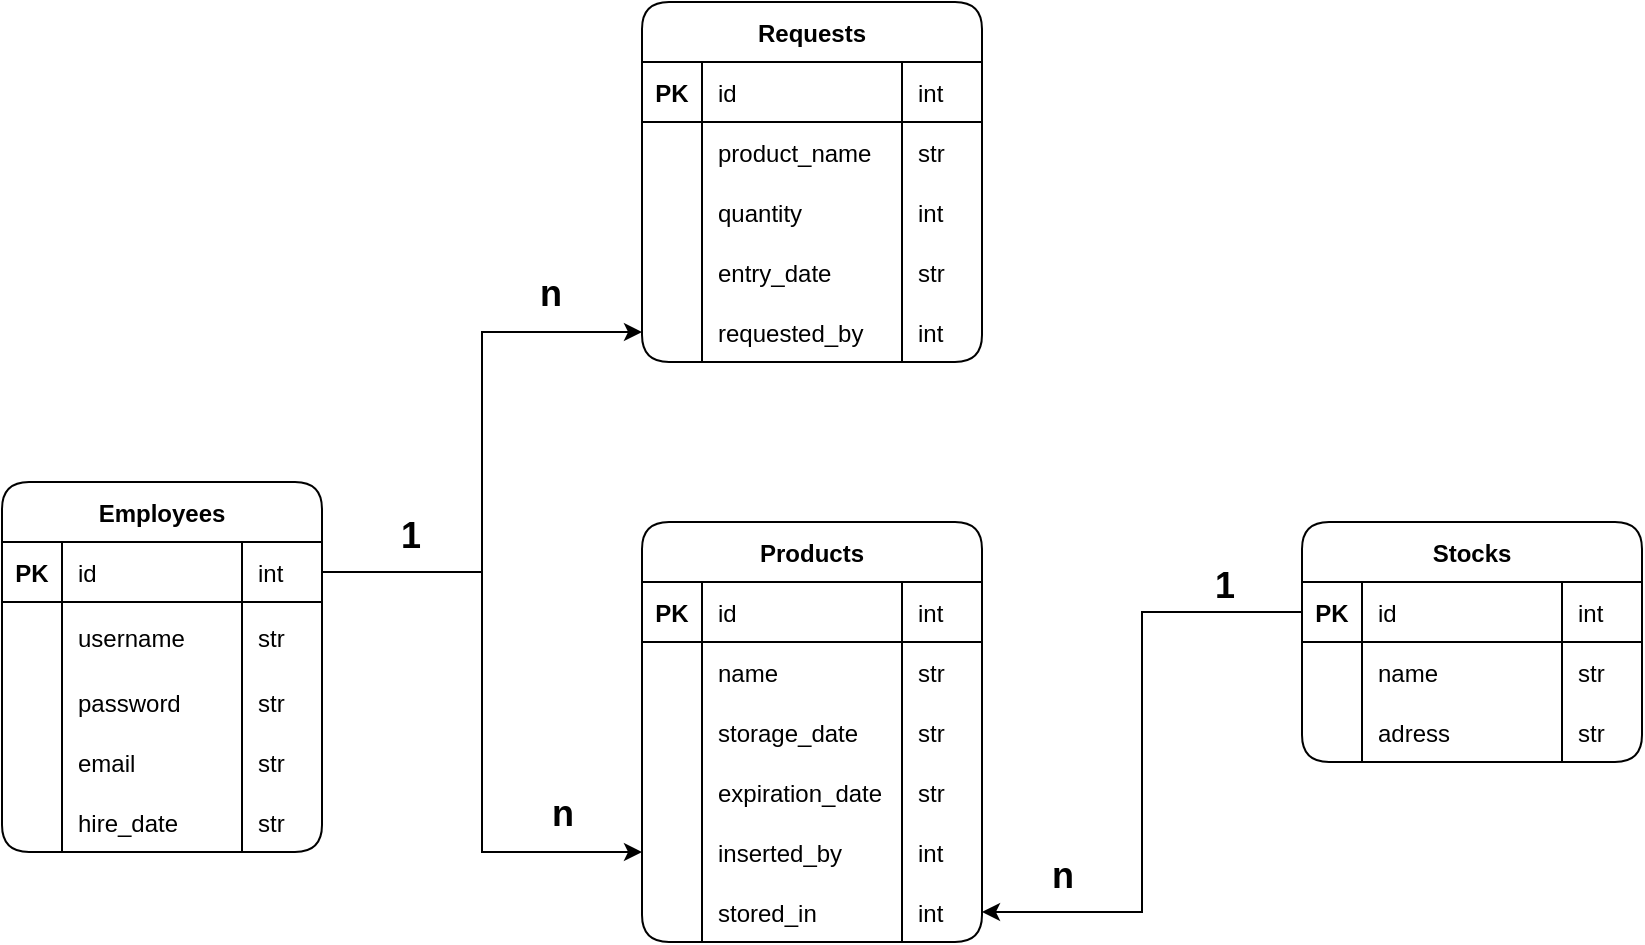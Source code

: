 <mxfile version="20.7.4" type="device"><diagram id="k0z7paFGY-lcsQ4UyNpp" name="Página-1"><mxGraphModel dx="941" dy="478" grid="1" gridSize="10" guides="1" tooltips="1" connect="1" arrows="1" fold="1" page="1" pageScale="1" pageWidth="1169" pageHeight="827" math="0" shadow="0"><root><mxCell id="0"/><mxCell id="1" parent="0"/><mxCell id="1_uh0PU2i1sim4Tww3xW-1" value="Employees" style="shape=table;startSize=30;container=1;collapsible=1;childLayout=tableLayout;fixedRows=1;rowLines=0;fontStyle=1;align=center;resizeLast=1;perimeterSpacing=0;strokeWidth=1;rounded=1;swimlaneFillColor=default;fillStyle=auto;" parent="1" vertex="1"><mxGeometry x="40" y="280" width="160" height="185" as="geometry"><mxRectangle x="40" y="40" width="100" height="30" as="alternateBounds"/></mxGeometry></mxCell><mxCell id="1_uh0PU2i1sim4Tww3xW-2" value="" style="shape=tableRow;horizontal=0;startSize=0;swimlaneHead=0;swimlaneBody=0;fillColor=none;collapsible=0;dropTarget=0;points=[[0,0.5],[1,0.5]];portConstraint=eastwest;top=0;left=0;right=0;bottom=1;" parent="1_uh0PU2i1sim4Tww3xW-1" vertex="1"><mxGeometry y="30" width="160" height="30" as="geometry"/></mxCell><mxCell id="1_uh0PU2i1sim4Tww3xW-3" value="PK" style="shape=partialRectangle;connectable=0;fillColor=none;top=0;left=0;bottom=0;right=0;fontStyle=1;overflow=hidden;" parent="1_uh0PU2i1sim4Tww3xW-2" vertex="1"><mxGeometry width="30" height="30" as="geometry"><mxRectangle width="30" height="30" as="alternateBounds"/></mxGeometry></mxCell><mxCell id="1_uh0PU2i1sim4Tww3xW-4" value="id" style="shape=partialRectangle;connectable=0;fillColor=none;top=0;left=0;bottom=0;right=0;align=left;spacingLeft=6;fontStyle=0;overflow=hidden;" parent="1_uh0PU2i1sim4Tww3xW-2" vertex="1"><mxGeometry x="30" width="90" height="30" as="geometry"><mxRectangle width="90" height="30" as="alternateBounds"/></mxGeometry></mxCell><mxCell id="dFp6CGt2sqLrjyp1_Fbe-34" value="int" style="shape=partialRectangle;connectable=0;fillColor=none;top=0;left=0;bottom=0;right=0;align=left;spacingLeft=6;fontStyle=0;overflow=hidden;" vertex="1" parent="1_uh0PU2i1sim4Tww3xW-2"><mxGeometry x="120" width="40" height="30" as="geometry"><mxRectangle width="40" height="30" as="alternateBounds"/></mxGeometry></mxCell><mxCell id="1_uh0PU2i1sim4Tww3xW-5" value="" style="shape=tableRow;horizontal=0;startSize=0;swimlaneHead=0;swimlaneBody=0;fillColor=none;collapsible=0;dropTarget=0;points=[[0,0.5],[1,0.5]];portConstraint=eastwest;top=0;left=0;right=0;bottom=0;" parent="1_uh0PU2i1sim4Tww3xW-1" vertex="1"><mxGeometry y="60" width="160" height="35" as="geometry"/></mxCell><mxCell id="1_uh0PU2i1sim4Tww3xW-6" value="" style="shape=partialRectangle;connectable=0;fillColor=none;top=0;left=0;bottom=0;right=0;editable=1;overflow=hidden;" parent="1_uh0PU2i1sim4Tww3xW-5" vertex="1"><mxGeometry width="30" height="35" as="geometry"><mxRectangle width="30" height="35" as="alternateBounds"/></mxGeometry></mxCell><mxCell id="1_uh0PU2i1sim4Tww3xW-7" value="username" style="shape=partialRectangle;connectable=0;fillColor=none;top=0;left=0;bottom=0;right=0;align=left;spacingLeft=6;overflow=hidden;" parent="1_uh0PU2i1sim4Tww3xW-5" vertex="1"><mxGeometry x="30" width="90" height="35" as="geometry"><mxRectangle width="90" height="35" as="alternateBounds"/></mxGeometry></mxCell><mxCell id="dFp6CGt2sqLrjyp1_Fbe-35" value="str" style="shape=partialRectangle;connectable=0;fillColor=none;top=0;left=0;bottom=0;right=0;align=left;spacingLeft=6;overflow=hidden;" vertex="1" parent="1_uh0PU2i1sim4Tww3xW-5"><mxGeometry x="120" width="40" height="35" as="geometry"><mxRectangle width="40" height="35" as="alternateBounds"/></mxGeometry></mxCell><mxCell id="dFp6CGt2sqLrjyp1_Fbe-83" style="shape=tableRow;horizontal=0;startSize=0;swimlaneHead=0;swimlaneBody=0;fillColor=none;collapsible=0;dropTarget=0;points=[[0,0.5],[1,0.5]];portConstraint=eastwest;top=0;left=0;right=0;bottom=0;" vertex="1" parent="1_uh0PU2i1sim4Tww3xW-1"><mxGeometry y="95" width="160" height="30" as="geometry"/></mxCell><mxCell id="dFp6CGt2sqLrjyp1_Fbe-84" style="shape=partialRectangle;connectable=0;fillColor=none;top=0;left=0;bottom=0;right=0;editable=1;overflow=hidden;" vertex="1" parent="dFp6CGt2sqLrjyp1_Fbe-83"><mxGeometry width="30" height="30" as="geometry"><mxRectangle width="30" height="30" as="alternateBounds"/></mxGeometry></mxCell><mxCell id="dFp6CGt2sqLrjyp1_Fbe-85" value="password" style="shape=partialRectangle;connectable=0;fillColor=none;top=0;left=0;bottom=0;right=0;align=left;spacingLeft=6;overflow=hidden;" vertex="1" parent="dFp6CGt2sqLrjyp1_Fbe-83"><mxGeometry x="30" width="90" height="30" as="geometry"><mxRectangle width="90" height="30" as="alternateBounds"/></mxGeometry></mxCell><mxCell id="dFp6CGt2sqLrjyp1_Fbe-86" value="str" style="shape=partialRectangle;connectable=0;fillColor=none;top=0;left=0;bottom=0;right=0;align=left;spacingLeft=6;overflow=hidden;" vertex="1" parent="dFp6CGt2sqLrjyp1_Fbe-83"><mxGeometry x="120" width="40" height="30" as="geometry"><mxRectangle width="40" height="30" as="alternateBounds"/></mxGeometry></mxCell><mxCell id="1_uh0PU2i1sim4Tww3xW-8" value="" style="shape=tableRow;horizontal=0;startSize=0;swimlaneHead=0;swimlaneBody=0;fillColor=none;collapsible=0;dropTarget=0;points=[[0,0.5],[1,0.5]];portConstraint=eastwest;top=0;left=0;right=0;bottom=0;" parent="1_uh0PU2i1sim4Tww3xW-1" vertex="1"><mxGeometry y="125" width="160" height="30" as="geometry"/></mxCell><mxCell id="1_uh0PU2i1sim4Tww3xW-9" value="" style="shape=partialRectangle;connectable=0;fillColor=none;top=0;left=0;bottom=0;right=0;editable=1;overflow=hidden;" parent="1_uh0PU2i1sim4Tww3xW-8" vertex="1"><mxGeometry width="30" height="30" as="geometry"><mxRectangle width="30" height="30" as="alternateBounds"/></mxGeometry></mxCell><mxCell id="1_uh0PU2i1sim4Tww3xW-10" value="email" style="shape=partialRectangle;connectable=0;fillColor=none;top=0;left=0;bottom=0;right=0;align=left;spacingLeft=6;overflow=hidden;" parent="1_uh0PU2i1sim4Tww3xW-8" vertex="1"><mxGeometry x="30" width="90" height="30" as="geometry"><mxRectangle width="90" height="30" as="alternateBounds"/></mxGeometry></mxCell><mxCell id="dFp6CGt2sqLrjyp1_Fbe-36" value="str" style="shape=partialRectangle;connectable=0;fillColor=none;top=0;left=0;bottom=0;right=0;align=left;spacingLeft=6;overflow=hidden;" vertex="1" parent="1_uh0PU2i1sim4Tww3xW-8"><mxGeometry x="120" width="40" height="30" as="geometry"><mxRectangle width="40" height="30" as="alternateBounds"/></mxGeometry></mxCell><mxCell id="ZJEOTEIvEuEQgPhWxsTm-1" style="shape=tableRow;horizontal=0;startSize=0;swimlaneHead=0;swimlaneBody=0;fillColor=none;collapsible=0;dropTarget=0;points=[[0,0.5],[1,0.5]];portConstraint=eastwest;top=0;left=0;right=0;bottom=0;" parent="1_uh0PU2i1sim4Tww3xW-1" vertex="1"><mxGeometry y="155" width="160" height="30" as="geometry"/></mxCell><mxCell id="ZJEOTEIvEuEQgPhWxsTm-2" style="shape=partialRectangle;connectable=0;fillColor=none;top=0;left=0;bottom=0;right=0;editable=1;overflow=hidden;" parent="ZJEOTEIvEuEQgPhWxsTm-1" vertex="1"><mxGeometry width="30" height="30" as="geometry"><mxRectangle width="30" height="30" as="alternateBounds"/></mxGeometry></mxCell><mxCell id="ZJEOTEIvEuEQgPhWxsTm-3" value="hire_date" style="shape=partialRectangle;connectable=0;fillColor=none;top=0;left=0;bottom=0;right=0;align=left;spacingLeft=6;overflow=hidden;" parent="ZJEOTEIvEuEQgPhWxsTm-1" vertex="1"><mxGeometry x="30" width="90" height="30" as="geometry"><mxRectangle width="90" height="30" as="alternateBounds"/></mxGeometry></mxCell><mxCell id="dFp6CGt2sqLrjyp1_Fbe-37" value="str" style="shape=partialRectangle;connectable=0;fillColor=none;top=0;left=0;bottom=0;right=0;align=left;spacingLeft=6;overflow=hidden;" vertex="1" parent="ZJEOTEIvEuEQgPhWxsTm-1"><mxGeometry x="120" width="40" height="30" as="geometry"><mxRectangle width="40" height="30" as="alternateBounds"/></mxGeometry></mxCell><mxCell id="1_uh0PU2i1sim4Tww3xW-14" value="Products" style="shape=table;startSize=30;container=1;collapsible=1;childLayout=tableLayout;fixedRows=1;rowLines=0;fontStyle=1;align=center;resizeLast=1;rounded=1;shadow=0;gradientColor=none;swimlaneFillColor=default;" parent="1" vertex="1"><mxGeometry x="360" y="300" width="170" height="210" as="geometry"><mxRectangle x="40" y="190" width="90" height="30" as="alternateBounds"/></mxGeometry></mxCell><mxCell id="1_uh0PU2i1sim4Tww3xW-15" value="" style="shape=tableRow;horizontal=0;startSize=0;swimlaneHead=0;swimlaneBody=0;fillColor=none;collapsible=0;dropTarget=0;points=[[0,0.5],[1,0.5]];portConstraint=eastwest;top=0;left=0;right=0;bottom=1;" parent="1_uh0PU2i1sim4Tww3xW-14" vertex="1"><mxGeometry y="30" width="170" height="30" as="geometry"/></mxCell><mxCell id="1_uh0PU2i1sim4Tww3xW-16" value="PK" style="shape=partialRectangle;connectable=0;fillColor=none;top=0;left=0;bottom=0;right=0;fontStyle=1;overflow=hidden;" parent="1_uh0PU2i1sim4Tww3xW-15" vertex="1"><mxGeometry width="30" height="30" as="geometry"><mxRectangle width="30" height="30" as="alternateBounds"/></mxGeometry></mxCell><mxCell id="1_uh0PU2i1sim4Tww3xW-17" value="id" style="shape=partialRectangle;connectable=0;fillColor=none;top=0;left=0;bottom=0;right=0;align=left;spacingLeft=6;fontStyle=0;overflow=hidden;" parent="1_uh0PU2i1sim4Tww3xW-15" vertex="1"><mxGeometry x="30" width="100" height="30" as="geometry"><mxRectangle width="100" height="30" as="alternateBounds"/></mxGeometry></mxCell><mxCell id="dFp6CGt2sqLrjyp1_Fbe-38" value="int" style="shape=partialRectangle;connectable=0;fillColor=none;top=0;left=0;bottom=0;right=0;align=left;spacingLeft=6;fontStyle=0;overflow=hidden;" vertex="1" parent="1_uh0PU2i1sim4Tww3xW-15"><mxGeometry x="130" width="40" height="30" as="geometry"><mxRectangle width="40" height="30" as="alternateBounds"/></mxGeometry></mxCell><mxCell id="1_uh0PU2i1sim4Tww3xW-18" value="" style="shape=tableRow;horizontal=0;startSize=0;swimlaneHead=0;swimlaneBody=0;fillColor=none;collapsible=0;dropTarget=0;points=[[0,0.5],[1,0.5]];portConstraint=eastwest;top=0;left=0;right=0;bottom=0;" parent="1_uh0PU2i1sim4Tww3xW-14" vertex="1"><mxGeometry y="60" width="170" height="30" as="geometry"/></mxCell><mxCell id="1_uh0PU2i1sim4Tww3xW-19" value="" style="shape=partialRectangle;connectable=0;fillColor=none;top=0;left=0;bottom=0;right=0;editable=1;overflow=hidden;" parent="1_uh0PU2i1sim4Tww3xW-18" vertex="1"><mxGeometry width="30" height="30" as="geometry"><mxRectangle width="30" height="30" as="alternateBounds"/></mxGeometry></mxCell><mxCell id="1_uh0PU2i1sim4Tww3xW-20" value="name" style="shape=partialRectangle;connectable=0;fillColor=none;top=0;left=0;bottom=0;right=0;align=left;spacingLeft=6;overflow=hidden;" parent="1_uh0PU2i1sim4Tww3xW-18" vertex="1"><mxGeometry x="30" width="100" height="30" as="geometry"><mxRectangle width="100" height="30" as="alternateBounds"/></mxGeometry></mxCell><mxCell id="dFp6CGt2sqLrjyp1_Fbe-39" value="str" style="shape=partialRectangle;connectable=0;fillColor=none;top=0;left=0;bottom=0;right=0;align=left;spacingLeft=6;overflow=hidden;" vertex="1" parent="1_uh0PU2i1sim4Tww3xW-18"><mxGeometry x="130" width="40" height="30" as="geometry"><mxRectangle width="40" height="30" as="alternateBounds"/></mxGeometry></mxCell><mxCell id="ZJEOTEIvEuEQgPhWxsTm-4" style="shape=tableRow;horizontal=0;startSize=0;swimlaneHead=0;swimlaneBody=0;fillColor=none;collapsible=0;dropTarget=0;points=[[0,0.5],[1,0.5]];portConstraint=eastwest;top=0;left=0;right=0;bottom=0;" parent="1_uh0PU2i1sim4Tww3xW-14" vertex="1"><mxGeometry y="90" width="170" height="30" as="geometry"/></mxCell><mxCell id="ZJEOTEIvEuEQgPhWxsTm-5" style="shape=partialRectangle;connectable=0;fillColor=none;top=0;left=0;bottom=0;right=0;editable=1;overflow=hidden;" parent="ZJEOTEIvEuEQgPhWxsTm-4" vertex="1"><mxGeometry width="30" height="30" as="geometry"><mxRectangle width="30" height="30" as="alternateBounds"/></mxGeometry></mxCell><mxCell id="ZJEOTEIvEuEQgPhWxsTm-6" value="storage_date" style="shape=partialRectangle;connectable=0;fillColor=none;top=0;left=0;bottom=0;right=0;align=left;spacingLeft=6;overflow=hidden;" parent="ZJEOTEIvEuEQgPhWxsTm-4" vertex="1"><mxGeometry x="30" width="100" height="30" as="geometry"><mxRectangle width="100" height="30" as="alternateBounds"/></mxGeometry></mxCell><mxCell id="dFp6CGt2sqLrjyp1_Fbe-40" value="str" style="shape=partialRectangle;connectable=0;fillColor=none;top=0;left=0;bottom=0;right=0;align=left;spacingLeft=6;overflow=hidden;" vertex="1" parent="ZJEOTEIvEuEQgPhWxsTm-4"><mxGeometry x="130" width="40" height="30" as="geometry"><mxRectangle width="40" height="30" as="alternateBounds"/></mxGeometry></mxCell><mxCell id="ZJEOTEIvEuEQgPhWxsTm-7" style="shape=tableRow;horizontal=0;startSize=0;swimlaneHead=0;swimlaneBody=0;fillColor=none;collapsible=0;dropTarget=0;points=[[0,0.5],[1,0.5]];portConstraint=eastwest;top=0;left=0;right=0;bottom=0;" parent="1_uh0PU2i1sim4Tww3xW-14" vertex="1"><mxGeometry y="120" width="170" height="30" as="geometry"/></mxCell><mxCell id="ZJEOTEIvEuEQgPhWxsTm-8" style="shape=partialRectangle;connectable=0;fillColor=none;top=0;left=0;bottom=0;right=0;editable=1;overflow=hidden;" parent="ZJEOTEIvEuEQgPhWxsTm-7" vertex="1"><mxGeometry width="30" height="30" as="geometry"><mxRectangle width="30" height="30" as="alternateBounds"/></mxGeometry></mxCell><mxCell id="ZJEOTEIvEuEQgPhWxsTm-9" value="expiration_date" style="shape=partialRectangle;connectable=0;fillColor=none;top=0;left=0;bottom=0;right=0;align=left;spacingLeft=6;overflow=hidden;" parent="ZJEOTEIvEuEQgPhWxsTm-7" vertex="1"><mxGeometry x="30" width="100" height="30" as="geometry"><mxRectangle width="100" height="30" as="alternateBounds"/></mxGeometry></mxCell><mxCell id="dFp6CGt2sqLrjyp1_Fbe-41" value="str" style="shape=partialRectangle;connectable=0;fillColor=none;top=0;left=0;bottom=0;right=0;align=left;spacingLeft=6;overflow=hidden;" vertex="1" parent="ZJEOTEIvEuEQgPhWxsTm-7"><mxGeometry x="130" width="40" height="30" as="geometry"><mxRectangle width="40" height="30" as="alternateBounds"/></mxGeometry></mxCell><mxCell id="dFp6CGt2sqLrjyp1_Fbe-1" style="shape=tableRow;horizontal=0;startSize=0;swimlaneHead=0;swimlaneBody=0;fillColor=none;collapsible=0;dropTarget=0;points=[[0,0.5],[1,0.5]];portConstraint=eastwest;top=0;left=0;right=0;bottom=0;" vertex="1" parent="1_uh0PU2i1sim4Tww3xW-14"><mxGeometry y="150" width="170" height="30" as="geometry"/></mxCell><mxCell id="dFp6CGt2sqLrjyp1_Fbe-2" style="shape=partialRectangle;connectable=0;fillColor=none;top=0;left=0;bottom=0;right=0;editable=1;overflow=hidden;" vertex="1" parent="dFp6CGt2sqLrjyp1_Fbe-1"><mxGeometry width="30" height="30" as="geometry"><mxRectangle width="30" height="30" as="alternateBounds"/></mxGeometry></mxCell><mxCell id="dFp6CGt2sqLrjyp1_Fbe-3" value="inserted_by" style="shape=partialRectangle;connectable=0;fillColor=none;top=0;left=0;bottom=0;right=0;align=left;spacingLeft=6;overflow=hidden;" vertex="1" parent="dFp6CGt2sqLrjyp1_Fbe-1"><mxGeometry x="30" width="100" height="30" as="geometry"><mxRectangle width="100" height="30" as="alternateBounds"/></mxGeometry></mxCell><mxCell id="dFp6CGt2sqLrjyp1_Fbe-42" value="int" style="shape=partialRectangle;connectable=0;fillColor=none;top=0;left=0;bottom=0;right=0;align=left;spacingLeft=6;overflow=hidden;" vertex="1" parent="dFp6CGt2sqLrjyp1_Fbe-1"><mxGeometry x="130" width="40" height="30" as="geometry"><mxRectangle width="40" height="30" as="alternateBounds"/></mxGeometry></mxCell><mxCell id="dFp6CGt2sqLrjyp1_Fbe-74" style="shape=tableRow;horizontal=0;startSize=0;swimlaneHead=0;swimlaneBody=0;fillColor=none;collapsible=0;dropTarget=0;points=[[0,0.5],[1,0.5]];portConstraint=eastwest;top=0;left=0;right=0;bottom=0;" vertex="1" parent="1_uh0PU2i1sim4Tww3xW-14"><mxGeometry y="180" width="170" height="30" as="geometry"/></mxCell><mxCell id="dFp6CGt2sqLrjyp1_Fbe-75" style="shape=partialRectangle;connectable=0;fillColor=none;top=0;left=0;bottom=0;right=0;editable=1;overflow=hidden;" vertex="1" parent="dFp6CGt2sqLrjyp1_Fbe-74"><mxGeometry width="30" height="30" as="geometry"><mxRectangle width="30" height="30" as="alternateBounds"/></mxGeometry></mxCell><mxCell id="dFp6CGt2sqLrjyp1_Fbe-76" value="stored_in" style="shape=partialRectangle;connectable=0;fillColor=none;top=0;left=0;bottom=0;right=0;align=left;spacingLeft=6;overflow=hidden;" vertex="1" parent="dFp6CGt2sqLrjyp1_Fbe-74"><mxGeometry x="30" width="100" height="30" as="geometry"><mxRectangle width="100" height="30" as="alternateBounds"/></mxGeometry></mxCell><mxCell id="dFp6CGt2sqLrjyp1_Fbe-77" value="int" style="shape=partialRectangle;connectable=0;fillColor=none;top=0;left=0;bottom=0;right=0;align=left;spacingLeft=6;overflow=hidden;" vertex="1" parent="dFp6CGt2sqLrjyp1_Fbe-74"><mxGeometry x="130" width="40" height="30" as="geometry"><mxRectangle width="40" height="30" as="alternateBounds"/></mxGeometry></mxCell><mxCell id="dFp6CGt2sqLrjyp1_Fbe-5" value="n" style="edgeStyle=orthogonalEdgeStyle;rounded=0;orthogonalLoop=1;jettySize=auto;html=1;exitX=1;exitY=0.5;exitDx=0;exitDy=0;entryX=0;entryY=0.5;entryDx=0;entryDy=0;fontSize=18;fontStyle=1;verticalAlign=bottom;labelBackgroundColor=none;" edge="1" parent="1" source="1_uh0PU2i1sim4Tww3xW-2" target="dFp6CGt2sqLrjyp1_Fbe-1"><mxGeometry x="0.733" y="5" relative="1" as="geometry"><mxPoint as="offset"/></mxGeometry></mxCell><mxCell id="dFp6CGt2sqLrjyp1_Fbe-10" value="Requests" style="shape=table;startSize=30;container=1;collapsible=1;childLayout=tableLayout;fixedRows=1;rowLines=0;fontStyle=1;align=center;resizeLast=1;rounded=1;shadow=0;gradientColor=none;swimlaneFillColor=default;" vertex="1" parent="1"><mxGeometry x="360" y="40" width="170" height="180" as="geometry"><mxRectangle x="40" y="190" width="90" height="30" as="alternateBounds"/></mxGeometry></mxCell><mxCell id="dFp6CGt2sqLrjyp1_Fbe-11" value="" style="shape=tableRow;horizontal=0;startSize=0;swimlaneHead=0;swimlaneBody=0;fillColor=none;collapsible=0;dropTarget=0;points=[[0,0.5],[1,0.5]];portConstraint=eastwest;top=0;left=0;right=0;bottom=1;" vertex="1" parent="dFp6CGt2sqLrjyp1_Fbe-10"><mxGeometry y="30" width="170" height="30" as="geometry"/></mxCell><mxCell id="dFp6CGt2sqLrjyp1_Fbe-12" value="PK" style="shape=partialRectangle;connectable=0;fillColor=none;top=0;left=0;bottom=0;right=0;fontStyle=1;overflow=hidden;" vertex="1" parent="dFp6CGt2sqLrjyp1_Fbe-11"><mxGeometry width="30" height="30" as="geometry"><mxRectangle width="30" height="30" as="alternateBounds"/></mxGeometry></mxCell><mxCell id="dFp6CGt2sqLrjyp1_Fbe-13" value="id" style="shape=partialRectangle;connectable=0;fillColor=none;top=0;left=0;bottom=0;right=0;align=left;spacingLeft=6;fontStyle=0;overflow=hidden;" vertex="1" parent="dFp6CGt2sqLrjyp1_Fbe-11"><mxGeometry x="30" width="100" height="30" as="geometry"><mxRectangle width="100" height="30" as="alternateBounds"/></mxGeometry></mxCell><mxCell id="dFp6CGt2sqLrjyp1_Fbe-43" value="int" style="shape=partialRectangle;connectable=0;fillColor=none;top=0;left=0;bottom=0;right=0;align=left;spacingLeft=6;fontStyle=0;overflow=hidden;" vertex="1" parent="dFp6CGt2sqLrjyp1_Fbe-11"><mxGeometry x="130" width="40" height="30" as="geometry"><mxRectangle width="40" height="30" as="alternateBounds"/></mxGeometry></mxCell><mxCell id="dFp6CGt2sqLrjyp1_Fbe-14" value="" style="shape=tableRow;horizontal=0;startSize=0;swimlaneHead=0;swimlaneBody=0;fillColor=none;collapsible=0;dropTarget=0;points=[[0,0.5],[1,0.5]];portConstraint=eastwest;top=0;left=0;right=0;bottom=0;" vertex="1" parent="dFp6CGt2sqLrjyp1_Fbe-10"><mxGeometry y="60" width="170" height="30" as="geometry"/></mxCell><mxCell id="dFp6CGt2sqLrjyp1_Fbe-15" value="" style="shape=partialRectangle;connectable=0;fillColor=none;top=0;left=0;bottom=0;right=0;editable=1;overflow=hidden;" vertex="1" parent="dFp6CGt2sqLrjyp1_Fbe-14"><mxGeometry width="30" height="30" as="geometry"><mxRectangle width="30" height="30" as="alternateBounds"/></mxGeometry></mxCell><mxCell id="dFp6CGt2sqLrjyp1_Fbe-16" value="product_name" style="shape=partialRectangle;connectable=0;fillColor=none;top=0;left=0;bottom=0;right=0;align=left;spacingLeft=6;overflow=hidden;" vertex="1" parent="dFp6CGt2sqLrjyp1_Fbe-14"><mxGeometry x="30" width="100" height="30" as="geometry"><mxRectangle width="100" height="30" as="alternateBounds"/></mxGeometry></mxCell><mxCell id="dFp6CGt2sqLrjyp1_Fbe-44" value="str" style="shape=partialRectangle;connectable=0;fillColor=none;top=0;left=0;bottom=0;right=0;align=left;spacingLeft=6;overflow=hidden;" vertex="1" parent="dFp6CGt2sqLrjyp1_Fbe-14"><mxGeometry x="130" width="40" height="30" as="geometry"><mxRectangle width="40" height="30" as="alternateBounds"/></mxGeometry></mxCell><mxCell id="dFp6CGt2sqLrjyp1_Fbe-23" style="shape=tableRow;horizontal=0;startSize=0;swimlaneHead=0;swimlaneBody=0;fillColor=none;collapsible=0;dropTarget=0;points=[[0,0.5],[1,0.5]];portConstraint=eastwest;top=0;left=0;right=0;bottom=0;" vertex="1" parent="dFp6CGt2sqLrjyp1_Fbe-10"><mxGeometry y="90" width="170" height="30" as="geometry"/></mxCell><mxCell id="dFp6CGt2sqLrjyp1_Fbe-24" style="shape=partialRectangle;connectable=0;fillColor=none;top=0;left=0;bottom=0;right=0;editable=1;overflow=hidden;" vertex="1" parent="dFp6CGt2sqLrjyp1_Fbe-23"><mxGeometry width="30" height="30" as="geometry"><mxRectangle width="30" height="30" as="alternateBounds"/></mxGeometry></mxCell><mxCell id="dFp6CGt2sqLrjyp1_Fbe-25" value="quantity" style="shape=partialRectangle;connectable=0;fillColor=none;top=0;left=0;bottom=0;right=0;align=left;spacingLeft=6;overflow=hidden;" vertex="1" parent="dFp6CGt2sqLrjyp1_Fbe-23"><mxGeometry x="30" width="100" height="30" as="geometry"><mxRectangle width="100" height="30" as="alternateBounds"/></mxGeometry></mxCell><mxCell id="dFp6CGt2sqLrjyp1_Fbe-45" value="int" style="shape=partialRectangle;connectable=0;fillColor=none;top=0;left=0;bottom=0;right=0;align=left;spacingLeft=6;overflow=hidden;" vertex="1" parent="dFp6CGt2sqLrjyp1_Fbe-23"><mxGeometry x="130" width="40" height="30" as="geometry"><mxRectangle width="40" height="30" as="alternateBounds"/></mxGeometry></mxCell><mxCell id="dFp6CGt2sqLrjyp1_Fbe-17" style="shape=tableRow;horizontal=0;startSize=0;swimlaneHead=0;swimlaneBody=0;fillColor=none;collapsible=0;dropTarget=0;points=[[0,0.5],[1,0.5]];portConstraint=eastwest;top=0;left=0;right=0;bottom=0;" vertex="1" parent="dFp6CGt2sqLrjyp1_Fbe-10"><mxGeometry y="120" width="170" height="30" as="geometry"/></mxCell><mxCell id="dFp6CGt2sqLrjyp1_Fbe-18" style="shape=partialRectangle;connectable=0;fillColor=none;top=0;left=0;bottom=0;right=0;editable=1;overflow=hidden;" vertex="1" parent="dFp6CGt2sqLrjyp1_Fbe-17"><mxGeometry width="30" height="30" as="geometry"><mxRectangle width="30" height="30" as="alternateBounds"/></mxGeometry></mxCell><mxCell id="dFp6CGt2sqLrjyp1_Fbe-19" value="entry_date" style="shape=partialRectangle;connectable=0;fillColor=none;top=0;left=0;bottom=0;right=0;align=left;spacingLeft=6;overflow=hidden;" vertex="1" parent="dFp6CGt2sqLrjyp1_Fbe-17"><mxGeometry x="30" width="100" height="30" as="geometry"><mxRectangle width="100" height="30" as="alternateBounds"/></mxGeometry></mxCell><mxCell id="dFp6CGt2sqLrjyp1_Fbe-46" value="str" style="shape=partialRectangle;connectable=0;fillColor=none;top=0;left=0;bottom=0;right=0;align=left;spacingLeft=6;overflow=hidden;" vertex="1" parent="dFp6CGt2sqLrjyp1_Fbe-17"><mxGeometry x="130" width="40" height="30" as="geometry"><mxRectangle width="40" height="30" as="alternateBounds"/></mxGeometry></mxCell><mxCell id="dFp6CGt2sqLrjyp1_Fbe-20" style="shape=tableRow;horizontal=0;startSize=0;swimlaneHead=0;swimlaneBody=0;fillColor=none;collapsible=0;dropTarget=0;points=[[0,0.5],[1,0.5]];portConstraint=eastwest;top=0;left=0;right=0;bottom=0;" vertex="1" parent="dFp6CGt2sqLrjyp1_Fbe-10"><mxGeometry y="150" width="170" height="30" as="geometry"/></mxCell><mxCell id="dFp6CGt2sqLrjyp1_Fbe-21" style="shape=partialRectangle;connectable=0;fillColor=none;top=0;left=0;bottom=0;right=0;editable=1;overflow=hidden;" vertex="1" parent="dFp6CGt2sqLrjyp1_Fbe-20"><mxGeometry width="30" height="30" as="geometry"><mxRectangle width="30" height="30" as="alternateBounds"/></mxGeometry></mxCell><mxCell id="dFp6CGt2sqLrjyp1_Fbe-22" value="requested_by" style="shape=partialRectangle;connectable=0;fillColor=none;top=0;left=0;bottom=0;right=0;align=left;spacingLeft=6;overflow=hidden;" vertex="1" parent="dFp6CGt2sqLrjyp1_Fbe-20"><mxGeometry x="30" width="100" height="30" as="geometry"><mxRectangle width="100" height="30" as="alternateBounds"/></mxGeometry></mxCell><mxCell id="dFp6CGt2sqLrjyp1_Fbe-47" value="int" style="shape=partialRectangle;connectable=0;fillColor=none;top=0;left=0;bottom=0;right=0;align=left;spacingLeft=6;overflow=hidden;" vertex="1" parent="dFp6CGt2sqLrjyp1_Fbe-20"><mxGeometry x="130" width="40" height="30" as="geometry"><mxRectangle width="40" height="30" as="alternateBounds"/></mxGeometry></mxCell><mxCell id="dFp6CGt2sqLrjyp1_Fbe-26" value="n" style="edgeStyle=orthogonalEdgeStyle;rounded=0;orthogonalLoop=1;jettySize=auto;html=1;exitX=1;exitY=0.5;exitDx=0;exitDy=0;entryX=0;entryY=0.5;entryDx=0;entryDy=0;fontSize=18;fontStyle=1;labelBorderColor=none;spacingTop=0;spacing=2;spacingLeft=0;spacingRight=0;align=center;verticalAlign=bottom;targetPerimeterSpacing=0;jumpSize=6;strokeColor=default;labelBackgroundColor=none;" edge="1" parent="1" source="1_uh0PU2i1sim4Tww3xW-2" target="dFp6CGt2sqLrjyp1_Fbe-20"><mxGeometry x="0.667" y="5" relative="1" as="geometry"><mxPoint as="offset"/></mxGeometry></mxCell><mxCell id="dFp6CGt2sqLrjyp1_Fbe-29" value="1" style="edgeLabel;html=1;align=center;verticalAlign=bottom;resizable=0;points=[];fontSize=18;fontStyle=1;labelBackgroundColor=none;" vertex="1" connectable="0" parent="dFp6CGt2sqLrjyp1_Fbe-26"><mxGeometry x="-0.799" y="-1" relative="1" as="geometry"><mxPoint x="16" y="-6" as="offset"/></mxGeometry></mxCell><mxCell id="dFp6CGt2sqLrjyp1_Fbe-48" value="Stocks" style="shape=table;startSize=30;container=1;collapsible=1;childLayout=tableLayout;fixedRows=1;rowLines=0;fontStyle=1;align=center;resizeLast=1;rounded=1;shadow=0;gradientColor=none;swimlaneFillColor=default;" vertex="1" parent="1"><mxGeometry x="690" y="300" width="170" height="120" as="geometry"><mxRectangle x="40" y="190" width="90" height="30" as="alternateBounds"/></mxGeometry></mxCell><mxCell id="dFp6CGt2sqLrjyp1_Fbe-49" value="" style="shape=tableRow;horizontal=0;startSize=0;swimlaneHead=0;swimlaneBody=0;fillColor=none;collapsible=0;dropTarget=0;points=[[0,0.5],[1,0.5]];portConstraint=eastwest;top=0;left=0;right=0;bottom=1;" vertex="1" parent="dFp6CGt2sqLrjyp1_Fbe-48"><mxGeometry y="30" width="170" height="30" as="geometry"/></mxCell><mxCell id="dFp6CGt2sqLrjyp1_Fbe-50" value="PK" style="shape=partialRectangle;connectable=0;fillColor=none;top=0;left=0;bottom=0;right=0;fontStyle=1;overflow=hidden;" vertex="1" parent="dFp6CGt2sqLrjyp1_Fbe-49"><mxGeometry width="30" height="30" as="geometry"><mxRectangle width="30" height="30" as="alternateBounds"/></mxGeometry></mxCell><mxCell id="dFp6CGt2sqLrjyp1_Fbe-51" value="id" style="shape=partialRectangle;connectable=0;fillColor=none;top=0;left=0;bottom=0;right=0;align=left;spacingLeft=6;fontStyle=0;overflow=hidden;" vertex="1" parent="dFp6CGt2sqLrjyp1_Fbe-49"><mxGeometry x="30" width="100" height="30" as="geometry"><mxRectangle width="100" height="30" as="alternateBounds"/></mxGeometry></mxCell><mxCell id="dFp6CGt2sqLrjyp1_Fbe-52" value="int" style="shape=partialRectangle;connectable=0;fillColor=none;top=0;left=0;bottom=0;right=0;align=left;spacingLeft=6;fontStyle=0;overflow=hidden;" vertex="1" parent="dFp6CGt2sqLrjyp1_Fbe-49"><mxGeometry x="130" width="40" height="30" as="geometry"><mxRectangle width="40" height="30" as="alternateBounds"/></mxGeometry></mxCell><mxCell id="dFp6CGt2sqLrjyp1_Fbe-53" value="" style="shape=tableRow;horizontal=0;startSize=0;swimlaneHead=0;swimlaneBody=0;fillColor=none;collapsible=0;dropTarget=0;points=[[0,0.5],[1,0.5]];portConstraint=eastwest;top=0;left=0;right=0;bottom=0;" vertex="1" parent="dFp6CGt2sqLrjyp1_Fbe-48"><mxGeometry y="60" width="170" height="30" as="geometry"/></mxCell><mxCell id="dFp6CGt2sqLrjyp1_Fbe-54" value="" style="shape=partialRectangle;connectable=0;fillColor=none;top=0;left=0;bottom=0;right=0;editable=1;overflow=hidden;" vertex="1" parent="dFp6CGt2sqLrjyp1_Fbe-53"><mxGeometry width="30" height="30" as="geometry"><mxRectangle width="30" height="30" as="alternateBounds"/></mxGeometry></mxCell><mxCell id="dFp6CGt2sqLrjyp1_Fbe-55" value="name" style="shape=partialRectangle;connectable=0;fillColor=none;top=0;left=0;bottom=0;right=0;align=left;spacingLeft=6;overflow=hidden;" vertex="1" parent="dFp6CGt2sqLrjyp1_Fbe-53"><mxGeometry x="30" width="100" height="30" as="geometry"><mxRectangle width="100" height="30" as="alternateBounds"/></mxGeometry></mxCell><mxCell id="dFp6CGt2sqLrjyp1_Fbe-56" value="str" style="shape=partialRectangle;connectable=0;fillColor=none;top=0;left=0;bottom=0;right=0;align=left;spacingLeft=6;overflow=hidden;" vertex="1" parent="dFp6CGt2sqLrjyp1_Fbe-53"><mxGeometry x="130" width="40" height="30" as="geometry"><mxRectangle width="40" height="30" as="alternateBounds"/></mxGeometry></mxCell><mxCell id="dFp6CGt2sqLrjyp1_Fbe-57" style="shape=tableRow;horizontal=0;startSize=0;swimlaneHead=0;swimlaneBody=0;fillColor=none;collapsible=0;dropTarget=0;points=[[0,0.5],[1,0.5]];portConstraint=eastwest;top=0;left=0;right=0;bottom=0;" vertex="1" parent="dFp6CGt2sqLrjyp1_Fbe-48"><mxGeometry y="90" width="170" height="30" as="geometry"/></mxCell><mxCell id="dFp6CGt2sqLrjyp1_Fbe-58" style="shape=partialRectangle;connectable=0;fillColor=none;top=0;left=0;bottom=0;right=0;editable=1;overflow=hidden;" vertex="1" parent="dFp6CGt2sqLrjyp1_Fbe-57"><mxGeometry width="30" height="30" as="geometry"><mxRectangle width="30" height="30" as="alternateBounds"/></mxGeometry></mxCell><mxCell id="dFp6CGt2sqLrjyp1_Fbe-59" value="adress" style="shape=partialRectangle;connectable=0;fillColor=none;top=0;left=0;bottom=0;right=0;align=left;spacingLeft=6;overflow=hidden;" vertex="1" parent="dFp6CGt2sqLrjyp1_Fbe-57"><mxGeometry x="30" width="100" height="30" as="geometry"><mxRectangle width="100" height="30" as="alternateBounds"/></mxGeometry></mxCell><mxCell id="dFp6CGt2sqLrjyp1_Fbe-60" value="str" style="shape=partialRectangle;connectable=0;fillColor=none;top=0;left=0;bottom=0;right=0;align=left;spacingLeft=6;overflow=hidden;" vertex="1" parent="dFp6CGt2sqLrjyp1_Fbe-57"><mxGeometry x="130" width="40" height="30" as="geometry"><mxRectangle width="40" height="30" as="alternateBounds"/></mxGeometry></mxCell><mxCell id="dFp6CGt2sqLrjyp1_Fbe-79" style="edgeStyle=orthogonalEdgeStyle;rounded=0;sketch=0;jumpSize=6;orthogonalLoop=1;jettySize=auto;html=1;exitX=0;exitY=0.5;exitDx=0;exitDy=0;entryX=1;entryY=0.5;entryDx=0;entryDy=0;labelBorderColor=none;strokeColor=default;fontSize=18;targetPerimeterSpacing=0;" edge="1" parent="1" source="dFp6CGt2sqLrjyp1_Fbe-49" target="dFp6CGt2sqLrjyp1_Fbe-74"><mxGeometry relative="1" as="geometry"/></mxCell><mxCell id="dFp6CGt2sqLrjyp1_Fbe-81" value="1" style="edgeLabel;html=1;align=center;verticalAlign=bottom;resizable=0;points=[];fontSize=18;fontStyle=1;labelBackgroundColor=none;" vertex="1" connectable="0" parent="dFp6CGt2sqLrjyp1_Fbe-79"><mxGeometry x="-0.842" y="2" relative="1" as="geometry"><mxPoint x="-15" y="-2" as="offset"/></mxGeometry></mxCell><mxCell id="dFp6CGt2sqLrjyp1_Fbe-82" value="n" style="edgeLabel;html=1;align=center;verticalAlign=bottom;resizable=0;points=[];fontSize=18;labelBackgroundColor=none;fontStyle=1" vertex="1" connectable="0" parent="dFp6CGt2sqLrjyp1_Fbe-79"><mxGeometry x="0.689" y="2" relative="1" as="geometry"><mxPoint x="-8" y="-7" as="offset"/></mxGeometry></mxCell></root></mxGraphModel></diagram></mxfile>